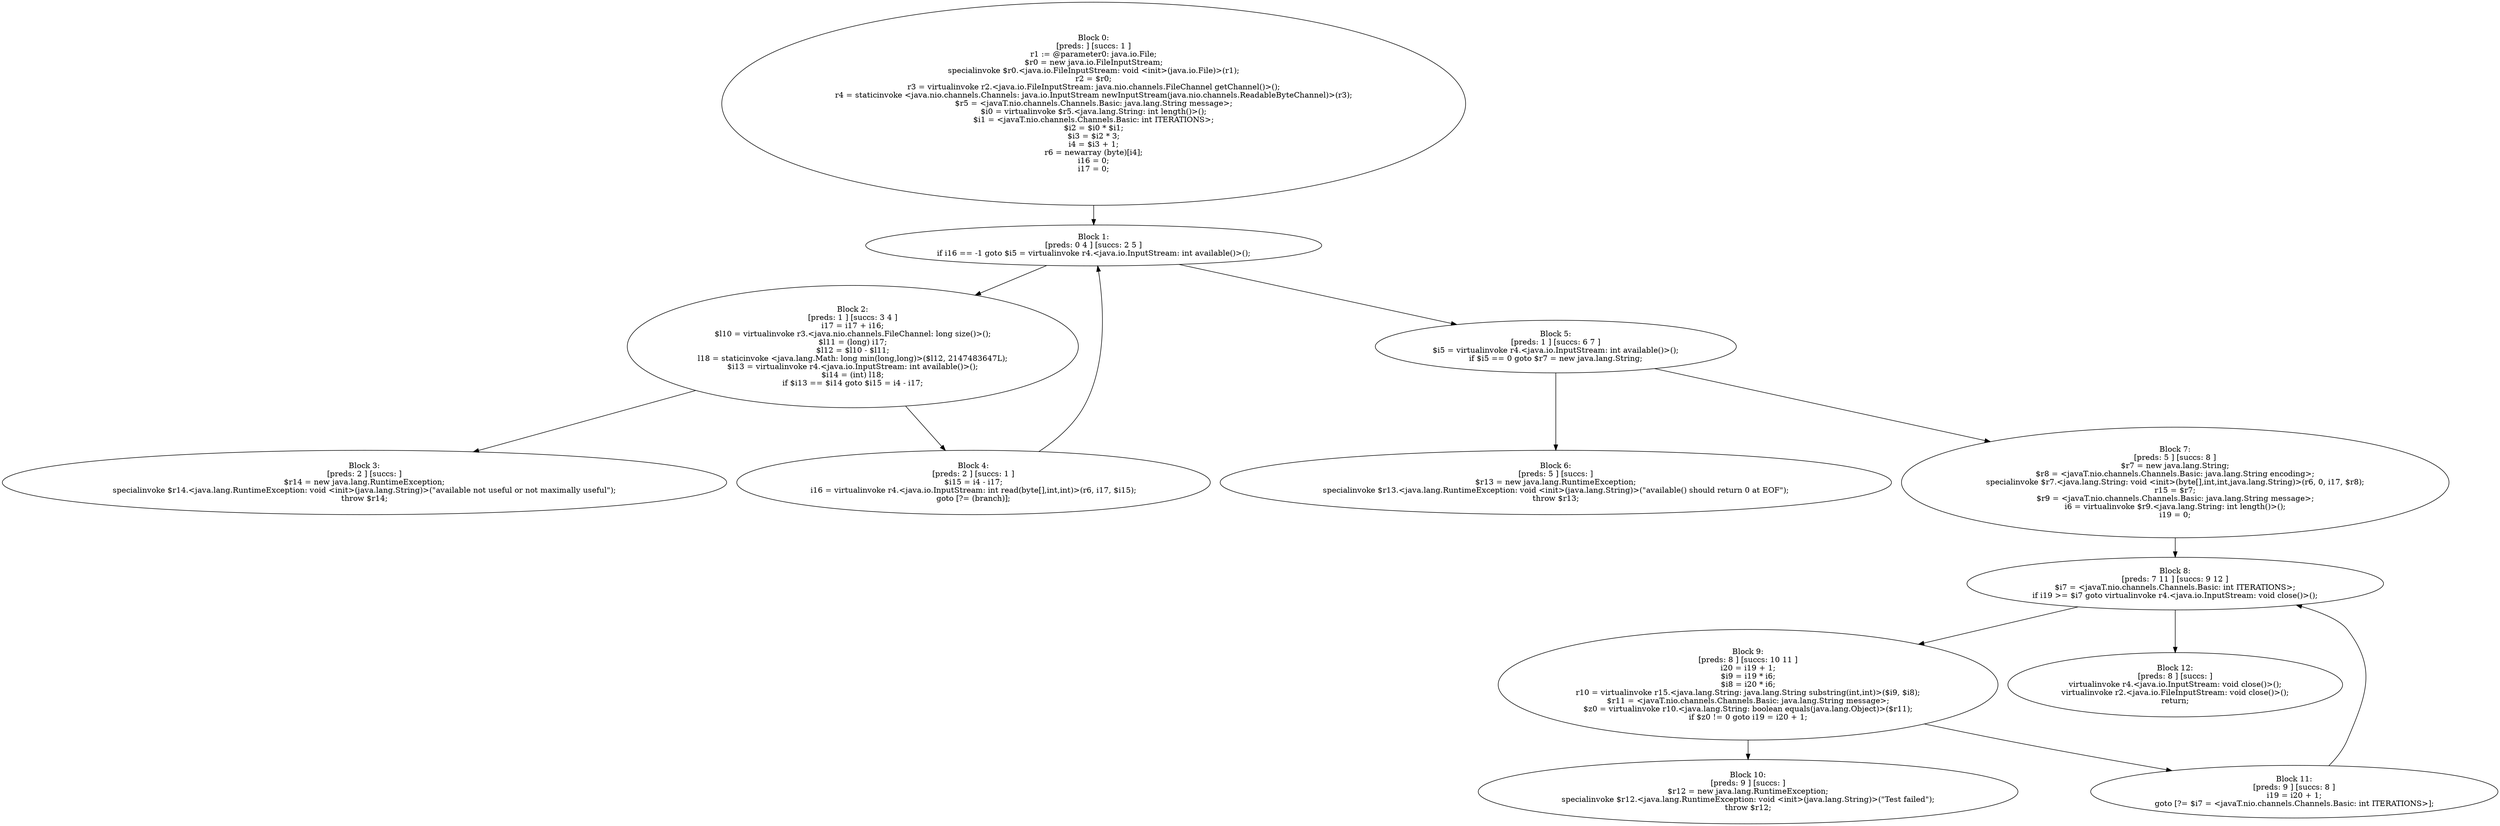digraph "unitGraph" {
    "Block 0:
[preds: ] [succs: 1 ]
r1 := @parameter0: java.io.File;
$r0 = new java.io.FileInputStream;
specialinvoke $r0.<java.io.FileInputStream: void <init>(java.io.File)>(r1);
r2 = $r0;
r3 = virtualinvoke r2.<java.io.FileInputStream: java.nio.channels.FileChannel getChannel()>();
r4 = staticinvoke <java.nio.channels.Channels: java.io.InputStream newInputStream(java.nio.channels.ReadableByteChannel)>(r3);
$r5 = <javaT.nio.channels.Channels.Basic: java.lang.String message>;
$i0 = virtualinvoke $r5.<java.lang.String: int length()>();
$i1 = <javaT.nio.channels.Channels.Basic: int ITERATIONS>;
$i2 = $i0 * $i1;
$i3 = $i2 * 3;
i4 = $i3 + 1;
r6 = newarray (byte)[i4];
i16 = 0;
i17 = 0;
"
    "Block 1:
[preds: 0 4 ] [succs: 2 5 ]
if i16 == -1 goto $i5 = virtualinvoke r4.<java.io.InputStream: int available()>();
"
    "Block 2:
[preds: 1 ] [succs: 3 4 ]
i17 = i17 + i16;
$l10 = virtualinvoke r3.<java.nio.channels.FileChannel: long size()>();
$l11 = (long) i17;
$l12 = $l10 - $l11;
l18 = staticinvoke <java.lang.Math: long min(long,long)>($l12, 2147483647L);
$i13 = virtualinvoke r4.<java.io.InputStream: int available()>();
$i14 = (int) l18;
if $i13 == $i14 goto $i15 = i4 - i17;
"
    "Block 3:
[preds: 2 ] [succs: ]
$r14 = new java.lang.RuntimeException;
specialinvoke $r14.<java.lang.RuntimeException: void <init>(java.lang.String)>(\"available not useful or not maximally useful\");
throw $r14;
"
    "Block 4:
[preds: 2 ] [succs: 1 ]
$i15 = i4 - i17;
i16 = virtualinvoke r4.<java.io.InputStream: int read(byte[],int,int)>(r6, i17, $i15);
goto [?= (branch)];
"
    "Block 5:
[preds: 1 ] [succs: 6 7 ]
$i5 = virtualinvoke r4.<java.io.InputStream: int available()>();
if $i5 == 0 goto $r7 = new java.lang.String;
"
    "Block 6:
[preds: 5 ] [succs: ]
$r13 = new java.lang.RuntimeException;
specialinvoke $r13.<java.lang.RuntimeException: void <init>(java.lang.String)>(\"available() should return 0 at EOF\");
throw $r13;
"
    "Block 7:
[preds: 5 ] [succs: 8 ]
$r7 = new java.lang.String;
$r8 = <javaT.nio.channels.Channels.Basic: java.lang.String encoding>;
specialinvoke $r7.<java.lang.String: void <init>(byte[],int,int,java.lang.String)>(r6, 0, i17, $r8);
r15 = $r7;
$r9 = <javaT.nio.channels.Channels.Basic: java.lang.String message>;
i6 = virtualinvoke $r9.<java.lang.String: int length()>();
i19 = 0;
"
    "Block 8:
[preds: 7 11 ] [succs: 9 12 ]
$i7 = <javaT.nio.channels.Channels.Basic: int ITERATIONS>;
if i19 >= $i7 goto virtualinvoke r4.<java.io.InputStream: void close()>();
"
    "Block 9:
[preds: 8 ] [succs: 10 11 ]
i20 = i19 + 1;
$i9 = i19 * i6;
$i8 = i20 * i6;
r10 = virtualinvoke r15.<java.lang.String: java.lang.String substring(int,int)>($i9, $i8);
$r11 = <javaT.nio.channels.Channels.Basic: java.lang.String message>;
$z0 = virtualinvoke r10.<java.lang.String: boolean equals(java.lang.Object)>($r11);
if $z0 != 0 goto i19 = i20 + 1;
"
    "Block 10:
[preds: 9 ] [succs: ]
$r12 = new java.lang.RuntimeException;
specialinvoke $r12.<java.lang.RuntimeException: void <init>(java.lang.String)>(\"Test failed\");
throw $r12;
"
    "Block 11:
[preds: 9 ] [succs: 8 ]
i19 = i20 + 1;
goto [?= $i7 = <javaT.nio.channels.Channels.Basic: int ITERATIONS>];
"
    "Block 12:
[preds: 8 ] [succs: ]
virtualinvoke r4.<java.io.InputStream: void close()>();
virtualinvoke r2.<java.io.FileInputStream: void close()>();
return;
"
    "Block 0:
[preds: ] [succs: 1 ]
r1 := @parameter0: java.io.File;
$r0 = new java.io.FileInputStream;
specialinvoke $r0.<java.io.FileInputStream: void <init>(java.io.File)>(r1);
r2 = $r0;
r3 = virtualinvoke r2.<java.io.FileInputStream: java.nio.channels.FileChannel getChannel()>();
r4 = staticinvoke <java.nio.channels.Channels: java.io.InputStream newInputStream(java.nio.channels.ReadableByteChannel)>(r3);
$r5 = <javaT.nio.channels.Channels.Basic: java.lang.String message>;
$i0 = virtualinvoke $r5.<java.lang.String: int length()>();
$i1 = <javaT.nio.channels.Channels.Basic: int ITERATIONS>;
$i2 = $i0 * $i1;
$i3 = $i2 * 3;
i4 = $i3 + 1;
r6 = newarray (byte)[i4];
i16 = 0;
i17 = 0;
"->"Block 1:
[preds: 0 4 ] [succs: 2 5 ]
if i16 == -1 goto $i5 = virtualinvoke r4.<java.io.InputStream: int available()>();
";
    "Block 1:
[preds: 0 4 ] [succs: 2 5 ]
if i16 == -1 goto $i5 = virtualinvoke r4.<java.io.InputStream: int available()>();
"->"Block 2:
[preds: 1 ] [succs: 3 4 ]
i17 = i17 + i16;
$l10 = virtualinvoke r3.<java.nio.channels.FileChannel: long size()>();
$l11 = (long) i17;
$l12 = $l10 - $l11;
l18 = staticinvoke <java.lang.Math: long min(long,long)>($l12, 2147483647L);
$i13 = virtualinvoke r4.<java.io.InputStream: int available()>();
$i14 = (int) l18;
if $i13 == $i14 goto $i15 = i4 - i17;
";
    "Block 1:
[preds: 0 4 ] [succs: 2 5 ]
if i16 == -1 goto $i5 = virtualinvoke r4.<java.io.InputStream: int available()>();
"->"Block 5:
[preds: 1 ] [succs: 6 7 ]
$i5 = virtualinvoke r4.<java.io.InputStream: int available()>();
if $i5 == 0 goto $r7 = new java.lang.String;
";
    "Block 2:
[preds: 1 ] [succs: 3 4 ]
i17 = i17 + i16;
$l10 = virtualinvoke r3.<java.nio.channels.FileChannel: long size()>();
$l11 = (long) i17;
$l12 = $l10 - $l11;
l18 = staticinvoke <java.lang.Math: long min(long,long)>($l12, 2147483647L);
$i13 = virtualinvoke r4.<java.io.InputStream: int available()>();
$i14 = (int) l18;
if $i13 == $i14 goto $i15 = i4 - i17;
"->"Block 3:
[preds: 2 ] [succs: ]
$r14 = new java.lang.RuntimeException;
specialinvoke $r14.<java.lang.RuntimeException: void <init>(java.lang.String)>(\"available not useful or not maximally useful\");
throw $r14;
";
    "Block 2:
[preds: 1 ] [succs: 3 4 ]
i17 = i17 + i16;
$l10 = virtualinvoke r3.<java.nio.channels.FileChannel: long size()>();
$l11 = (long) i17;
$l12 = $l10 - $l11;
l18 = staticinvoke <java.lang.Math: long min(long,long)>($l12, 2147483647L);
$i13 = virtualinvoke r4.<java.io.InputStream: int available()>();
$i14 = (int) l18;
if $i13 == $i14 goto $i15 = i4 - i17;
"->"Block 4:
[preds: 2 ] [succs: 1 ]
$i15 = i4 - i17;
i16 = virtualinvoke r4.<java.io.InputStream: int read(byte[],int,int)>(r6, i17, $i15);
goto [?= (branch)];
";
    "Block 4:
[preds: 2 ] [succs: 1 ]
$i15 = i4 - i17;
i16 = virtualinvoke r4.<java.io.InputStream: int read(byte[],int,int)>(r6, i17, $i15);
goto [?= (branch)];
"->"Block 1:
[preds: 0 4 ] [succs: 2 5 ]
if i16 == -1 goto $i5 = virtualinvoke r4.<java.io.InputStream: int available()>();
";
    "Block 5:
[preds: 1 ] [succs: 6 7 ]
$i5 = virtualinvoke r4.<java.io.InputStream: int available()>();
if $i5 == 0 goto $r7 = new java.lang.String;
"->"Block 6:
[preds: 5 ] [succs: ]
$r13 = new java.lang.RuntimeException;
specialinvoke $r13.<java.lang.RuntimeException: void <init>(java.lang.String)>(\"available() should return 0 at EOF\");
throw $r13;
";
    "Block 5:
[preds: 1 ] [succs: 6 7 ]
$i5 = virtualinvoke r4.<java.io.InputStream: int available()>();
if $i5 == 0 goto $r7 = new java.lang.String;
"->"Block 7:
[preds: 5 ] [succs: 8 ]
$r7 = new java.lang.String;
$r8 = <javaT.nio.channels.Channels.Basic: java.lang.String encoding>;
specialinvoke $r7.<java.lang.String: void <init>(byte[],int,int,java.lang.String)>(r6, 0, i17, $r8);
r15 = $r7;
$r9 = <javaT.nio.channels.Channels.Basic: java.lang.String message>;
i6 = virtualinvoke $r9.<java.lang.String: int length()>();
i19 = 0;
";
    "Block 7:
[preds: 5 ] [succs: 8 ]
$r7 = new java.lang.String;
$r8 = <javaT.nio.channels.Channels.Basic: java.lang.String encoding>;
specialinvoke $r7.<java.lang.String: void <init>(byte[],int,int,java.lang.String)>(r6, 0, i17, $r8);
r15 = $r7;
$r9 = <javaT.nio.channels.Channels.Basic: java.lang.String message>;
i6 = virtualinvoke $r9.<java.lang.String: int length()>();
i19 = 0;
"->"Block 8:
[preds: 7 11 ] [succs: 9 12 ]
$i7 = <javaT.nio.channels.Channels.Basic: int ITERATIONS>;
if i19 >= $i7 goto virtualinvoke r4.<java.io.InputStream: void close()>();
";
    "Block 8:
[preds: 7 11 ] [succs: 9 12 ]
$i7 = <javaT.nio.channels.Channels.Basic: int ITERATIONS>;
if i19 >= $i7 goto virtualinvoke r4.<java.io.InputStream: void close()>();
"->"Block 9:
[preds: 8 ] [succs: 10 11 ]
i20 = i19 + 1;
$i9 = i19 * i6;
$i8 = i20 * i6;
r10 = virtualinvoke r15.<java.lang.String: java.lang.String substring(int,int)>($i9, $i8);
$r11 = <javaT.nio.channels.Channels.Basic: java.lang.String message>;
$z0 = virtualinvoke r10.<java.lang.String: boolean equals(java.lang.Object)>($r11);
if $z0 != 0 goto i19 = i20 + 1;
";
    "Block 8:
[preds: 7 11 ] [succs: 9 12 ]
$i7 = <javaT.nio.channels.Channels.Basic: int ITERATIONS>;
if i19 >= $i7 goto virtualinvoke r4.<java.io.InputStream: void close()>();
"->"Block 12:
[preds: 8 ] [succs: ]
virtualinvoke r4.<java.io.InputStream: void close()>();
virtualinvoke r2.<java.io.FileInputStream: void close()>();
return;
";
    "Block 9:
[preds: 8 ] [succs: 10 11 ]
i20 = i19 + 1;
$i9 = i19 * i6;
$i8 = i20 * i6;
r10 = virtualinvoke r15.<java.lang.String: java.lang.String substring(int,int)>($i9, $i8);
$r11 = <javaT.nio.channels.Channels.Basic: java.lang.String message>;
$z0 = virtualinvoke r10.<java.lang.String: boolean equals(java.lang.Object)>($r11);
if $z0 != 0 goto i19 = i20 + 1;
"->"Block 10:
[preds: 9 ] [succs: ]
$r12 = new java.lang.RuntimeException;
specialinvoke $r12.<java.lang.RuntimeException: void <init>(java.lang.String)>(\"Test failed\");
throw $r12;
";
    "Block 9:
[preds: 8 ] [succs: 10 11 ]
i20 = i19 + 1;
$i9 = i19 * i6;
$i8 = i20 * i6;
r10 = virtualinvoke r15.<java.lang.String: java.lang.String substring(int,int)>($i9, $i8);
$r11 = <javaT.nio.channels.Channels.Basic: java.lang.String message>;
$z0 = virtualinvoke r10.<java.lang.String: boolean equals(java.lang.Object)>($r11);
if $z0 != 0 goto i19 = i20 + 1;
"->"Block 11:
[preds: 9 ] [succs: 8 ]
i19 = i20 + 1;
goto [?= $i7 = <javaT.nio.channels.Channels.Basic: int ITERATIONS>];
";
    "Block 11:
[preds: 9 ] [succs: 8 ]
i19 = i20 + 1;
goto [?= $i7 = <javaT.nio.channels.Channels.Basic: int ITERATIONS>];
"->"Block 8:
[preds: 7 11 ] [succs: 9 12 ]
$i7 = <javaT.nio.channels.Channels.Basic: int ITERATIONS>;
if i19 >= $i7 goto virtualinvoke r4.<java.io.InputStream: void close()>();
";
}
